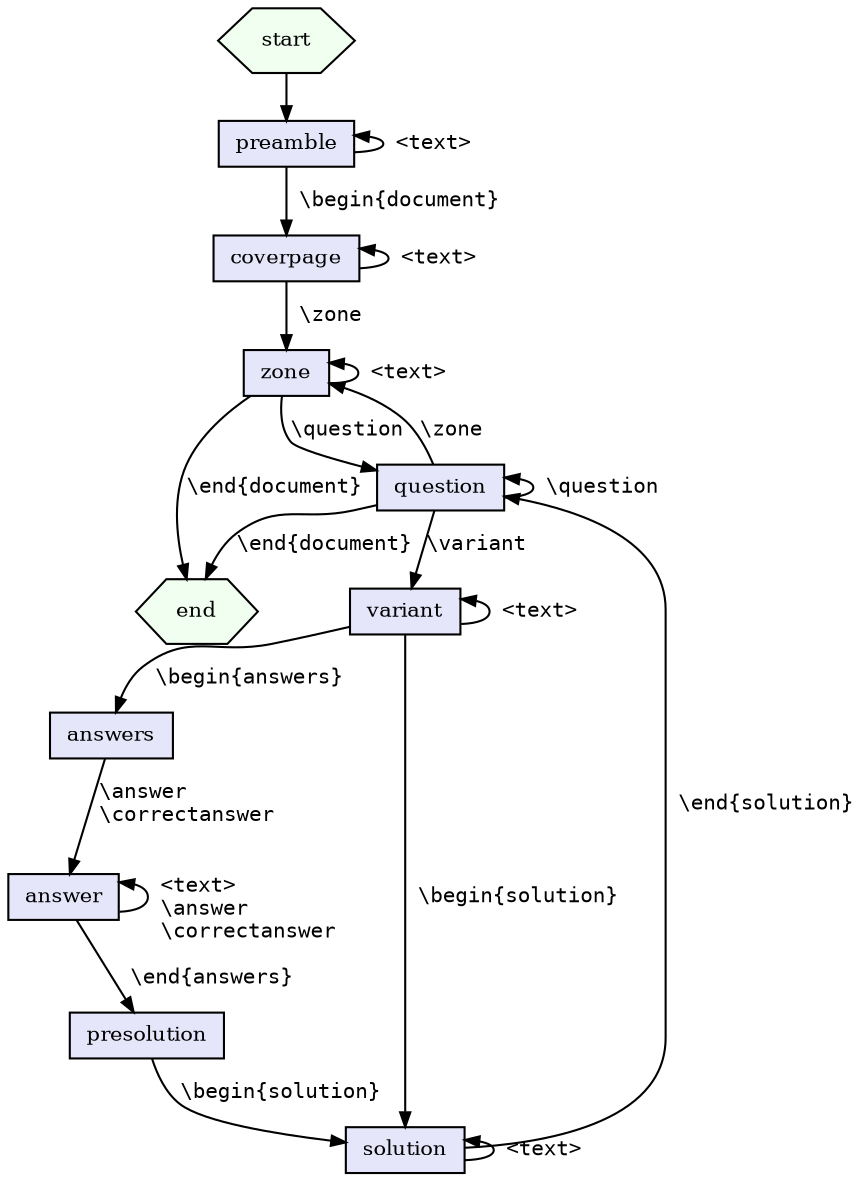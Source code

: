 digraph partmc_modules {
    rankdir = TB;
    node [fontsize=10, height=0.3, width=0.5];
    graph [nodesep=0.2, ranksep=0.3];
    edge [arrowsize=0.7, fontsize=10, fontname=Courier];

    start [shape=hexagon, style=filled, fillcolor=honeydew1];
    end [shape=hexagon, style=filled, fillcolor=honeydew1];

    preamble [shape=box, style=filled, fillcolor=lavender];
    coverpage [shape=box, style=filled, fillcolor=lavender];
    zone [shape=box, style=filled, fillcolor=lavender];
    question [shape=box, style=filled, fillcolor=lavender];
    variant [shape=box, style=filled, fillcolor=lavender];
    answers [shape=box, style=filled, fillcolor=lavender];
    answer [shape=box, style=filled, fillcolor=lavender];
    presolution [shape=box, style=filled, fillcolor=lavender];
    solution [shape=box, style=filled, fillcolor=lavender];

    start -> preamble
    preamble -> coverpage [label=" \\begin{document}"]
    preamble -> preamble [label=" <text>", dir=back]
    coverpage -> zone [label=" \\zone"]
    coverpage -> coverpage [label=" <text>", dir=back]
    zone -> question [label="\\question"]
    zone -> zone [label=" <text>", dir=back]
    zone -> end [label="\\end{document}"]
    question -> variant [label="\\variant"]
    question -> question [label=" \\question", dir=back]
    question -> zone [label="\\zone"]
    question -> end [label="\\end{document}"]
    variant -> answers [label=" \\begin{answers}   "]
    variant -> variant [label=" <text>", dir=back]
    variant -> solution [label=" \\begin{solution}"]
    answers -> answer [label="\\answer          \n\\correctanswer   "]
    answer -> presolution [label=" \\end{answers}"]
    answer -> answer [label="\n <text>        \n \\answer       \n \\correctanswer", dir=back]
    presolution -> solution [label="\\begin{solution}"]
    solution -> question [label=" \\end{solution}"]
    solution -> solution [label=" <text>", dir=back]
}
